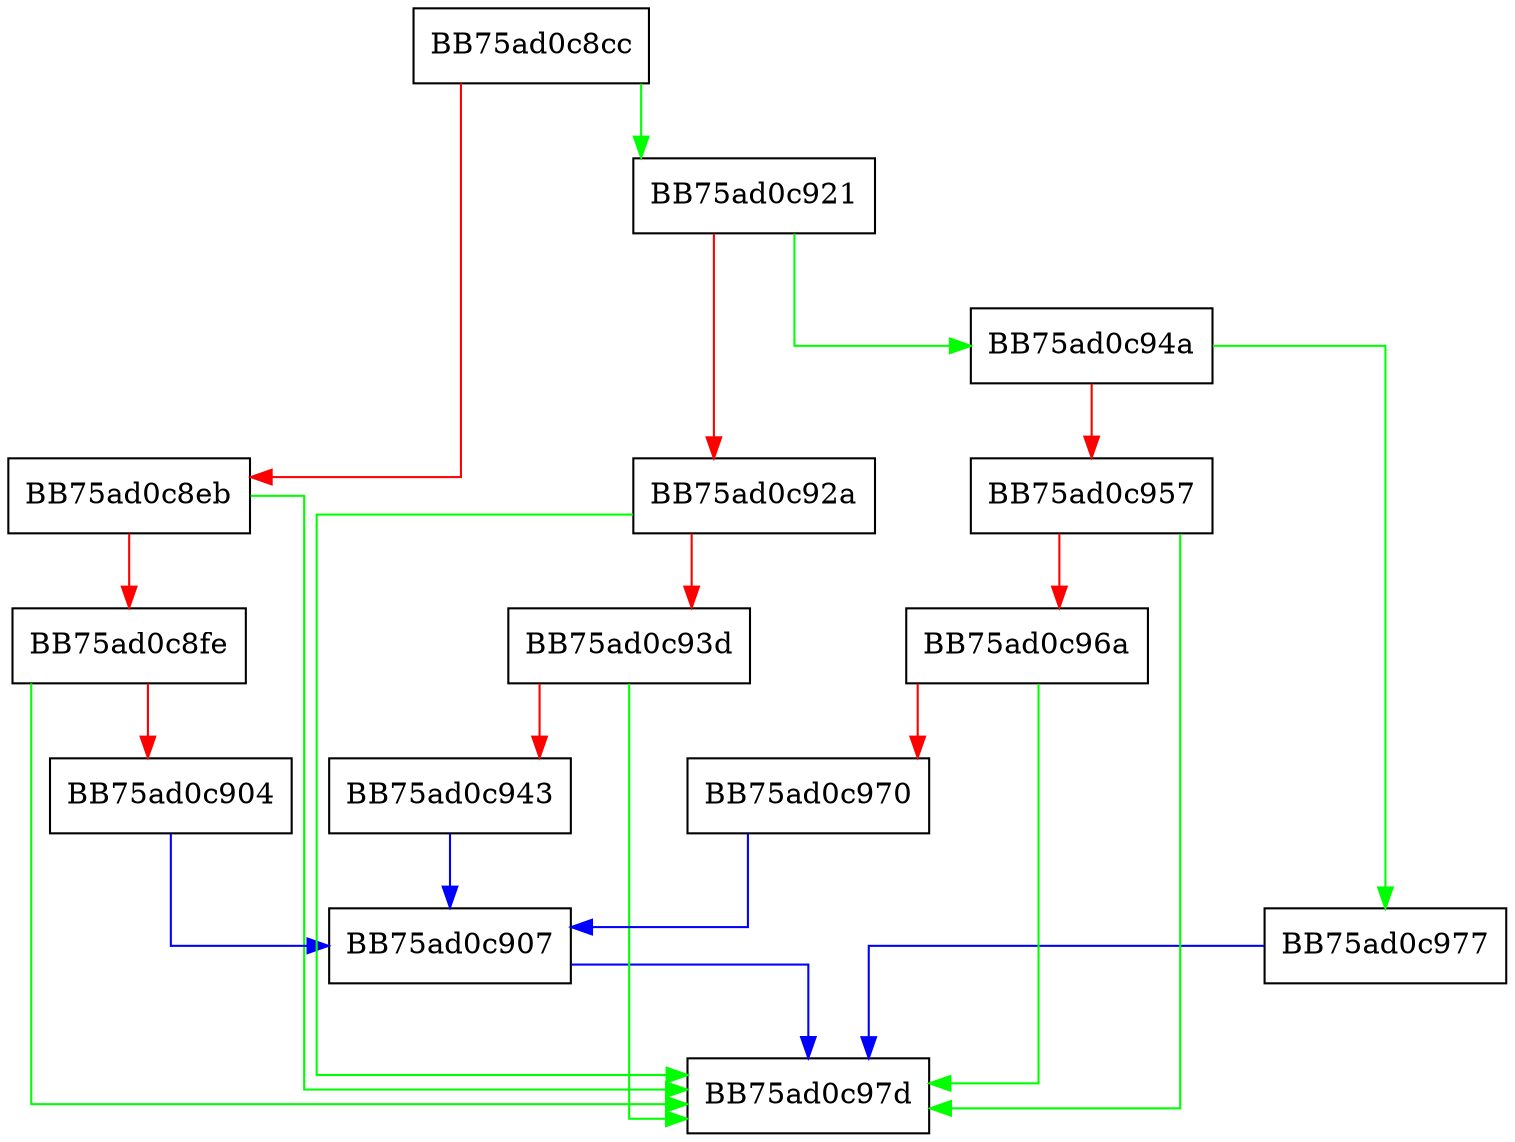 digraph ResizeSizeOfImage {
  node [shape="box"];
  graph [splines=ortho];
  BB75ad0c8cc -> BB75ad0c921 [color="green"];
  BB75ad0c8cc -> BB75ad0c8eb [color="red"];
  BB75ad0c8eb -> BB75ad0c97d [color="green"];
  BB75ad0c8eb -> BB75ad0c8fe [color="red"];
  BB75ad0c8fe -> BB75ad0c97d [color="green"];
  BB75ad0c8fe -> BB75ad0c904 [color="red"];
  BB75ad0c904 -> BB75ad0c907 [color="blue"];
  BB75ad0c907 -> BB75ad0c97d [color="blue"];
  BB75ad0c921 -> BB75ad0c94a [color="green"];
  BB75ad0c921 -> BB75ad0c92a [color="red"];
  BB75ad0c92a -> BB75ad0c97d [color="green"];
  BB75ad0c92a -> BB75ad0c93d [color="red"];
  BB75ad0c93d -> BB75ad0c97d [color="green"];
  BB75ad0c93d -> BB75ad0c943 [color="red"];
  BB75ad0c943 -> BB75ad0c907 [color="blue"];
  BB75ad0c94a -> BB75ad0c977 [color="green"];
  BB75ad0c94a -> BB75ad0c957 [color="red"];
  BB75ad0c957 -> BB75ad0c97d [color="green"];
  BB75ad0c957 -> BB75ad0c96a [color="red"];
  BB75ad0c96a -> BB75ad0c97d [color="green"];
  BB75ad0c96a -> BB75ad0c970 [color="red"];
  BB75ad0c970 -> BB75ad0c907 [color="blue"];
  BB75ad0c977 -> BB75ad0c97d [color="blue"];
}